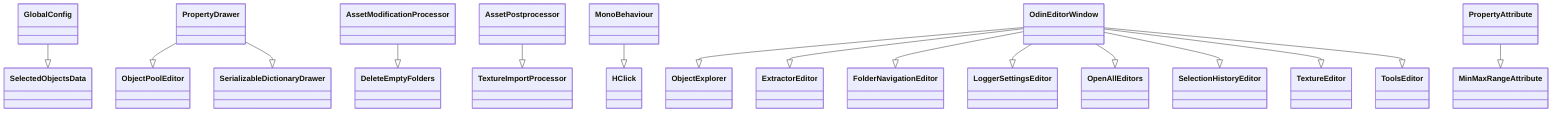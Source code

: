 classDiagram
GlobalConfig --|> SelectedObjectsData
PropertyDrawer --|> ObjectPoolEditor
PropertyDrawer --|> SerializableDictionaryDrawer
AssetModificationProcessor --|> DeleteEmptyFolders
AssetPostprocessor --|> TextureImportProcessor
MonoBehaviour --|> HClick
OdinEditorWindow --|> ObjectExplorer
OdinEditorWindow --|> ExtractorEditor
OdinEditorWindow --|> FolderNavigationEditor
OdinEditorWindow --|> LoggerSettingsEditor
OdinEditorWindow --|> OpenAllEditors
OdinEditorWindow --|> SelectionHistoryEditor
OdinEditorWindow --|> TextureEditor
OdinEditorWindow --|> ToolsEditor
PropertyAttribute --|> MinMaxRangeAttribute